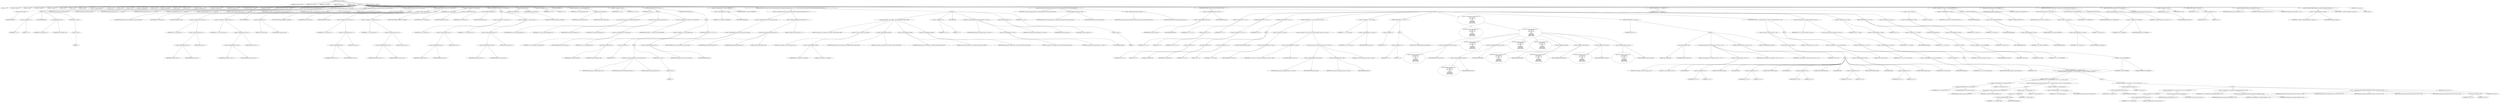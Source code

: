 digraph hostapd_notif_assoc {  
"1000123" [label = "(METHOD,hostapd_notif_assoc)" ]
"1000124" [label = "(PARAM,hostapd_data *hapd)" ]
"1000125" [label = "(PARAM,const u8 *addr)" ]
"1000126" [label = "(PARAM,const u8 *req_ies)" ]
"1000127" [label = "(PARAM,size_t req_ies_len)" ]
"1000128" [label = "(PARAM,int reassoc)" ]
"1000129" [label = "(BLOCK,,)" ]
"1000130" [label = "(LOCAL,v7: int)" ]
"1000131" [label = "(LOCAL,v10: const u8 *)" ]
"1000132" [label = "(LOCAL,v11: size_t)" ]
"1000133" [label = "(LOCAL,v12: sta_info *)" ]
"1000134" [label = "(LOCAL,v13: sta_info *)" ]
"1000135" [label = "(LOCAL,v14: int)" ]
"1000136" [label = "(LOCAL,v15: int)" ]
"1000137" [label = "(LOCAL,v16: bool)" ]
"1000138" [label = "(LOCAL,v17: wpa_state_machine *)" ]
"1000139" [label = "(LOCAL,v18: int)" ]
"1000140" [label = "(LOCAL,v19: int)" ]
"1000141" [label = "(LOCAL,v20: u32)" ]
"1000142" [label = "(LOCAL,v21: unsigned int)" ]
"1000143" [label = "(LOCAL,v22: int)" ]
"1000144" [label = "(LOCAL,v23: wpa_event)" ]
"1000145" [label = "(LOCAL,v24: int)" ]
"1000146" [label = "(LOCAL,v25: u8 *)" ]
"1000147" [label = "(LOCAL,fmt: unsigned __int8 *)" ]
"1000148" [label = "(LOCAL,fmta: unsigned __int8 *)" ]
"1000149" [label = "(LOCAL,fmtb: unsigned __int8 *)" ]
"1000150" [label = "(LOCAL,elems: ieee802_11_elems)" ]
"1000151" [label = "(LOCAL,buf: u8 [ 1064 ])" ]
"1000152" [label = "(CONTROL_STRUCTURE,if ( !addr ),if ( !addr ))" ]
"1000153" [label = "(<operator>.logicalNot,!addr)" ]
"1000154" [label = "(IDENTIFIER,addr,!addr)" ]
"1000155" [label = "(BLOCK,,)" ]
"1000156" [label = "(<operator>.assignment,v7 = 2)" ]
"1000157" [label = "(IDENTIFIER,v7,v7 = 2)" ]
"1000158" [label = "(LITERAL,2,v7 = 2)" ]
"1000159" [label = "(JUMP_TARGET,LABEL_30)" ]
"1000160" [label = "(wpa_printf,wpa_printf(v7, fmt))" ]
"1000161" [label = "(IDENTIFIER,v7,wpa_printf(v7, fmt))" ]
"1000162" [label = "(IDENTIFIER,fmt,wpa_printf(v7, fmt))" ]
"1000163" [label = "(RETURN,return -1;,return -1;)" ]
"1000164" [label = "(<operator>.minus,-1)" ]
"1000165" [label = "(LITERAL,1,-1)" ]
"1000166" [label = "(random_add_randomness,random_add_randomness(addr, 6u))" ]
"1000167" [label = "(IDENTIFIER,addr,random_add_randomness(addr, 6u))" ]
"1000168" [label = "(LITERAL,6u,random_add_randomness(addr, 6u))" ]
"1000169" [label = "(hostapd_logger,hostapd_logger(hapd, addr, 1u, 2, \"associated\"))" ]
"1000170" [label = "(IDENTIFIER,hapd,hostapd_logger(hapd, addr, 1u, 2, \"associated\"))" ]
"1000171" [label = "(IDENTIFIER,addr,hostapd_logger(hapd, addr, 1u, 2, \"associated\"))" ]
"1000172" [label = "(LITERAL,1u,hostapd_logger(hapd, addr, 1u, 2, \"associated\"))" ]
"1000173" [label = "(LITERAL,2,hostapd_logger(hapd, addr, 1u, 2, \"associated\"))" ]
"1000174" [label = "(LITERAL,\"associated\",hostapd_logger(hapd, addr, 1u, 2, \"associated\"))" ]
"1000175" [label = "(ieee802_11_parse_elems,ieee802_11_parse_elems(req_ies, req_ies_len, &elems, 0))" ]
"1000176" [label = "(IDENTIFIER,req_ies,ieee802_11_parse_elems(req_ies, req_ies_len, &elems, 0))" ]
"1000177" [label = "(IDENTIFIER,req_ies_len,ieee802_11_parse_elems(req_ies, req_ies_len, &elems, 0))" ]
"1000178" [label = "(<operator>.addressOf,&elems)" ]
"1000179" [label = "(IDENTIFIER,elems,ieee802_11_parse_elems(req_ies, req_ies_len, &elems, 0))" ]
"1000180" [label = "(LITERAL,0,ieee802_11_parse_elems(req_ies, req_ies_len, &elems, 0))" ]
"1000181" [label = "(CONTROL_STRUCTURE,if ( elems.wps_ie ),if ( elems.wps_ie ))" ]
"1000182" [label = "(<operator>.fieldAccess,elems.wps_ie)" ]
"1000183" [label = "(IDENTIFIER,elems,if ( elems.wps_ie ))" ]
"1000184" [label = "(FIELD_IDENTIFIER,wps_ie,wps_ie)" ]
"1000185" [label = "(BLOCK,,)" ]
"1000186" [label = "(<operator>.assignment,v10 = elems.wps_ie - 2)" ]
"1000187" [label = "(IDENTIFIER,v10,v10 = elems.wps_ie - 2)" ]
"1000188" [label = "(<operator>.subtraction,elems.wps_ie - 2)" ]
"1000189" [label = "(<operator>.fieldAccess,elems.wps_ie)" ]
"1000190" [label = "(IDENTIFIER,elems,elems.wps_ie - 2)" ]
"1000191" [label = "(FIELD_IDENTIFIER,wps_ie,wps_ie)" ]
"1000192" [label = "(LITERAL,2,elems.wps_ie - 2)" ]
"1000193" [label = "(<operator>.assignment,v11 = elems.wps_ie_len + 2)" ]
"1000194" [label = "(IDENTIFIER,v11,v11 = elems.wps_ie_len + 2)" ]
"1000195" [label = "(<operator>.addition,elems.wps_ie_len + 2)" ]
"1000196" [label = "(<operator>.fieldAccess,elems.wps_ie_len)" ]
"1000197" [label = "(IDENTIFIER,elems,elems.wps_ie_len + 2)" ]
"1000198" [label = "(FIELD_IDENTIFIER,wps_ie_len,wps_ie_len)" ]
"1000199" [label = "(LITERAL,2,elems.wps_ie_len + 2)" ]
"1000200" [label = "(JUMP_TARGET,LABEL_5)" ]
"1000201" [label = "(wpa_printf,wpa_printf(2, fmta))" ]
"1000202" [label = "(LITERAL,2,wpa_printf(2, fmta))" ]
"1000203" [label = "(IDENTIFIER,fmta,wpa_printf(2, fmta))" ]
"1000204" [label = "(CONTROL_STRUCTURE,goto LABEL_6;,goto LABEL_6;)" ]
"1000205" [label = "(CONTROL_STRUCTURE,if ( elems.rsn_ie ),if ( elems.rsn_ie ))" ]
"1000206" [label = "(<operator>.fieldAccess,elems.rsn_ie)" ]
"1000207" [label = "(IDENTIFIER,elems,if ( elems.rsn_ie ))" ]
"1000208" [label = "(FIELD_IDENTIFIER,rsn_ie,rsn_ie)" ]
"1000209" [label = "(BLOCK,,)" ]
"1000210" [label = "(<operator>.assignment,v10 = elems.rsn_ie - 2)" ]
"1000211" [label = "(IDENTIFIER,v10,v10 = elems.rsn_ie - 2)" ]
"1000212" [label = "(<operator>.subtraction,elems.rsn_ie - 2)" ]
"1000213" [label = "(<operator>.fieldAccess,elems.rsn_ie)" ]
"1000214" [label = "(IDENTIFIER,elems,elems.rsn_ie - 2)" ]
"1000215" [label = "(FIELD_IDENTIFIER,rsn_ie,rsn_ie)" ]
"1000216" [label = "(LITERAL,2,elems.rsn_ie - 2)" ]
"1000217" [label = "(<operator>.assignment,v11 = elems.rsn_ie_len + 2)" ]
"1000218" [label = "(IDENTIFIER,v11,v11 = elems.rsn_ie_len + 2)" ]
"1000219" [label = "(<operator>.addition,elems.rsn_ie_len + 2)" ]
"1000220" [label = "(<operator>.fieldAccess,elems.rsn_ie_len)" ]
"1000221" [label = "(IDENTIFIER,elems,elems.rsn_ie_len + 2)" ]
"1000222" [label = "(FIELD_IDENTIFIER,rsn_ie_len,rsn_ie_len)" ]
"1000223" [label = "(LITERAL,2,elems.rsn_ie_len + 2)" ]
"1000224" [label = "(CONTROL_STRUCTURE,goto LABEL_5;,goto LABEL_5;)" ]
"1000225" [label = "(<operator>.assignment,v10 = elems.wpa_ie)" ]
"1000226" [label = "(IDENTIFIER,v10,v10 = elems.wpa_ie)" ]
"1000227" [label = "(<operator>.fieldAccess,elems.wpa_ie)" ]
"1000228" [label = "(IDENTIFIER,elems,v10 = elems.wpa_ie)" ]
"1000229" [label = "(FIELD_IDENTIFIER,wpa_ie,wpa_ie)" ]
"1000230" [label = "(CONTROL_STRUCTURE,if ( elems.wpa_ie ),if ( elems.wpa_ie ))" ]
"1000231" [label = "(<operator>.fieldAccess,elems.wpa_ie)" ]
"1000232" [label = "(IDENTIFIER,elems,if ( elems.wpa_ie ))" ]
"1000233" [label = "(FIELD_IDENTIFIER,wpa_ie,wpa_ie)" ]
"1000234" [label = "(BLOCK,,)" ]
"1000235" [label = "(<operator>.assignment,v10 = elems.wpa_ie - 2)" ]
"1000236" [label = "(IDENTIFIER,v10,v10 = elems.wpa_ie - 2)" ]
"1000237" [label = "(<operator>.subtraction,elems.wpa_ie - 2)" ]
"1000238" [label = "(<operator>.fieldAccess,elems.wpa_ie)" ]
"1000239" [label = "(IDENTIFIER,elems,elems.wpa_ie - 2)" ]
"1000240" [label = "(FIELD_IDENTIFIER,wpa_ie,wpa_ie)" ]
"1000241" [label = "(LITERAL,2,elems.wpa_ie - 2)" ]
"1000242" [label = "(<operator>.assignment,v11 = elems.wpa_ie_len + 2)" ]
"1000243" [label = "(IDENTIFIER,v11,v11 = elems.wpa_ie_len + 2)" ]
"1000244" [label = "(<operator>.addition,elems.wpa_ie_len + 2)" ]
"1000245" [label = "(<operator>.fieldAccess,elems.wpa_ie_len)" ]
"1000246" [label = "(IDENTIFIER,elems,elems.wpa_ie_len + 2)" ]
"1000247" [label = "(FIELD_IDENTIFIER,wpa_ie_len,wpa_ie_len)" ]
"1000248" [label = "(LITERAL,2,elems.wpa_ie_len + 2)" ]
"1000249" [label = "(CONTROL_STRUCTURE,goto LABEL_5;,goto LABEL_5;)" ]
"1000250" [label = "(wpa_printf,wpa_printf(2, fmta))" ]
"1000251" [label = "(LITERAL,2,wpa_printf(2, fmta))" ]
"1000252" [label = "(IDENTIFIER,fmta,wpa_printf(2, fmta))" ]
"1000253" [label = "(<operator>.assignment,v11 = 0)" ]
"1000254" [label = "(IDENTIFIER,v11,v11 = 0)" ]
"1000255" [label = "(LITERAL,0,v11 = 0)" ]
"1000256" [label = "(JUMP_TARGET,LABEL_6)" ]
"1000257" [label = "(<operator>.assignment,v12 = ap_get_sta(hapd, addr))" ]
"1000258" [label = "(IDENTIFIER,v12,v12 = ap_get_sta(hapd, addr))" ]
"1000259" [label = "(ap_get_sta,ap_get_sta(hapd, addr))" ]
"1000260" [label = "(IDENTIFIER,hapd,ap_get_sta(hapd, addr))" ]
"1000261" [label = "(IDENTIFIER,addr,ap_get_sta(hapd, addr))" ]
"1000262" [label = "(<operator>.assignment,v13 = v12)" ]
"1000263" [label = "(IDENTIFIER,v13,v13 = v12)" ]
"1000264" [label = "(IDENTIFIER,v12,v13 = v12)" ]
"1000265" [label = "(CONTROL_STRUCTURE,if ( v12 ),if ( v12 ))" ]
"1000266" [label = "(IDENTIFIER,v12,if ( v12 ))" ]
"1000267" [label = "(BLOCK,,)" ]
"1000268" [label = "(ap_sta_no_session_timeout,ap_sta_no_session_timeout(hapd, v12))" ]
"1000269" [label = "(IDENTIFIER,hapd,ap_sta_no_session_timeout(hapd, v12))" ]
"1000270" [label = "(IDENTIFIER,v12,ap_sta_no_session_timeout(hapd, v12))" ]
"1000271" [label = "(accounting_sta_stop,accounting_sta_stop(hapd, v13))" ]
"1000272" [label = "(IDENTIFIER,hapd,accounting_sta_stop(hapd, v13))" ]
"1000273" [label = "(IDENTIFIER,v13,accounting_sta_stop(hapd, v13))" ]
"1000274" [label = "(<operator>.assignment,v13->timeout_next = STA_NULLFUNC)" ]
"1000275" [label = "(<operator>.indirectFieldAccess,v13->timeout_next)" ]
"1000276" [label = "(IDENTIFIER,v13,v13->timeout_next = STA_NULLFUNC)" ]
"1000277" [label = "(FIELD_IDENTIFIER,timeout_next,timeout_next)" ]
"1000278" [label = "(IDENTIFIER,STA_NULLFUNC,v13->timeout_next = STA_NULLFUNC)" ]
"1000279" [label = "(CONTROL_STRUCTURE,else,else)" ]
"1000280" [label = "(BLOCK,,)" ]
"1000281" [label = "(<operator>.assignment,v13 = ap_sta_add(hapd, addr))" ]
"1000282" [label = "(IDENTIFIER,v13,v13 = ap_sta_add(hapd, addr))" ]
"1000283" [label = "(ap_sta_add,ap_sta_add(hapd, addr))" ]
"1000284" [label = "(IDENTIFIER,hapd,ap_sta_add(hapd, addr))" ]
"1000285" [label = "(IDENTIFIER,addr,ap_sta_add(hapd, addr))" ]
"1000286" [label = "(CONTROL_STRUCTURE,if ( !v13 ),if ( !v13 ))" ]
"1000287" [label = "(<operator>.logicalNot,!v13)" ]
"1000288" [label = "(IDENTIFIER,v13,!v13)" ]
"1000289" [label = "(BLOCK,,)" ]
"1000290" [label = "(hostapd_drv_sta_disassoc,hostapd_drv_sta_disassoc(hapd, addr, 5))" ]
"1000291" [label = "(IDENTIFIER,hapd,hostapd_drv_sta_disassoc(hapd, addr, 5))" ]
"1000292" [label = "(IDENTIFIER,addr,hostapd_drv_sta_disassoc(hapd, addr, 5))" ]
"1000293" [label = "(LITERAL,5,hostapd_drv_sta_disassoc(hapd, addr, 5))" ]
"1000294" [label = "(RETURN,return -1;,return -1;)" ]
"1000295" [label = "(<operator>.minus,-1)" ]
"1000296" [label = "(LITERAL,1,-1)" ]
"1000297" [label = "(<operators>.assignmentAnd,v13->flags &= 0xFFFECFFF)" ]
"1000298" [label = "(<operator>.indirectFieldAccess,v13->flags)" ]
"1000299" [label = "(IDENTIFIER,v13,v13->flags &= 0xFFFECFFF)" ]
"1000300" [label = "(FIELD_IDENTIFIER,flags,flags)" ]
"1000301" [label = "(LITERAL,0xFFFECFFF,v13->flags &= 0xFFFECFFF)" ]
"1000302" [label = "(CONTROL_STRUCTURE,if ( !hapd->iface->drv_max_acl_mac_addrs && hostapd_check_acl(hapd, addr, 0) != 1 ),if ( !hapd->iface->drv_max_acl_mac_addrs && hostapd_check_acl(hapd, addr, 0) != 1 ))" ]
"1000303" [label = "(<operator>.logicalAnd,!hapd->iface->drv_max_acl_mac_addrs && hostapd_check_acl(hapd, addr, 0) != 1)" ]
"1000304" [label = "(<operator>.logicalNot,!hapd->iface->drv_max_acl_mac_addrs)" ]
"1000305" [label = "(<operator>.indirectFieldAccess,hapd->iface->drv_max_acl_mac_addrs)" ]
"1000306" [label = "(<operator>.indirectFieldAccess,hapd->iface)" ]
"1000307" [label = "(IDENTIFIER,hapd,!hapd->iface->drv_max_acl_mac_addrs)" ]
"1000308" [label = "(FIELD_IDENTIFIER,iface,iface)" ]
"1000309" [label = "(FIELD_IDENTIFIER,drv_max_acl_mac_addrs,drv_max_acl_mac_addrs)" ]
"1000310" [label = "(<operator>.notEquals,hostapd_check_acl(hapd, addr, 0) != 1)" ]
"1000311" [label = "(hostapd_check_acl,hostapd_check_acl(hapd, addr, 0))" ]
"1000312" [label = "(IDENTIFIER,hapd,hostapd_check_acl(hapd, addr, 0))" ]
"1000313" [label = "(IDENTIFIER,addr,hostapd_check_acl(hapd, addr, 0))" ]
"1000314" [label = "(LITERAL,0,hostapd_check_acl(hapd, addr, 0))" ]
"1000315" [label = "(LITERAL,1,hostapd_check_acl(hapd, addr, 0) != 1)" ]
"1000316" [label = "(BLOCK,,)" ]
"1000317" [label = "(wpa_printf,wpa_printf(3, (const unsigned __int8 *)addr[2], addr[3], addr[4], addr[5]))" ]
"1000318" [label = "(LITERAL,3,wpa_printf(3, (const unsigned __int8 *)addr[2], addr[3], addr[4], addr[5]))" ]
"1000319" [label = "(<operator>.cast,(const unsigned __int8 *)addr[2])" ]
"1000320" [label = "(UNKNOWN,const unsigned __int8 *,const unsigned __int8 *)" ]
"1000321" [label = "(<operator>.indirectIndexAccess,addr[2])" ]
"1000322" [label = "(IDENTIFIER,addr,(const unsigned __int8 *)addr[2])" ]
"1000323" [label = "(LITERAL,2,(const unsigned __int8 *)addr[2])" ]
"1000324" [label = "(<operator>.indirectIndexAccess,addr[3])" ]
"1000325" [label = "(IDENTIFIER,addr,wpa_printf(3, (const unsigned __int8 *)addr[2], addr[3], addr[4], addr[5]))" ]
"1000326" [label = "(LITERAL,3,wpa_printf(3, (const unsigned __int8 *)addr[2], addr[3], addr[4], addr[5]))" ]
"1000327" [label = "(<operator>.indirectIndexAccess,addr[4])" ]
"1000328" [label = "(IDENTIFIER,addr,wpa_printf(3, (const unsigned __int8 *)addr[2], addr[3], addr[4], addr[5]))" ]
"1000329" [label = "(LITERAL,4,wpa_printf(3, (const unsigned __int8 *)addr[2], addr[3], addr[4], addr[5]))" ]
"1000330" [label = "(<operator>.indirectIndexAccess,addr[5])" ]
"1000331" [label = "(IDENTIFIER,addr,wpa_printf(3, (const unsigned __int8 *)addr[2], addr[3], addr[4], addr[5]))" ]
"1000332" [label = "(LITERAL,5,wpa_printf(3, (const unsigned __int8 *)addr[2], addr[3], addr[4], addr[5]))" ]
"1000333" [label = "(<operator>.assignment,v14 = 1)" ]
"1000334" [label = "(IDENTIFIER,v14,v14 = 1)" ]
"1000335" [label = "(LITERAL,1,v14 = 1)" ]
"1000336" [label = "(JUMP_TARGET,fail)" ]
"1000337" [label = "(hostapd_drv_sta_disassoc,hostapd_drv_sta_disassoc(hapd, v13->addr, v14))" ]
"1000338" [label = "(IDENTIFIER,hapd,hostapd_drv_sta_disassoc(hapd, v13->addr, v14))" ]
"1000339" [label = "(<operator>.indirectFieldAccess,v13->addr)" ]
"1000340" [label = "(IDENTIFIER,v13,hostapd_drv_sta_disassoc(hapd, v13->addr, v14))" ]
"1000341" [label = "(FIELD_IDENTIFIER,addr,addr)" ]
"1000342" [label = "(IDENTIFIER,v14,hostapd_drv_sta_disassoc(hapd, v13->addr, v14))" ]
"1000343" [label = "(ap_free_sta,ap_free_sta(hapd, v13))" ]
"1000344" [label = "(IDENTIFIER,hapd,ap_free_sta(hapd, v13))" ]
"1000345" [label = "(IDENTIFIER,v13,ap_free_sta(hapd, v13))" ]
"1000346" [label = "(RETURN,return -1;,return -1;)" ]
"1000347" [label = "(<operator>.minus,-1)" ]
"1000348" [label = "(LITERAL,1,-1)" ]
"1000349" [label = "(ap_copy_sta_supp_op_classes,ap_copy_sta_supp_op_classes(v13, elems.supp_op_classes, elems.supp_op_classes_len))" ]
"1000350" [label = "(IDENTIFIER,v13,ap_copy_sta_supp_op_classes(v13, elems.supp_op_classes, elems.supp_op_classes_len))" ]
"1000351" [label = "(<operator>.fieldAccess,elems.supp_op_classes)" ]
"1000352" [label = "(IDENTIFIER,elems,ap_copy_sta_supp_op_classes(v13, elems.supp_op_classes, elems.supp_op_classes_len))" ]
"1000353" [label = "(FIELD_IDENTIFIER,supp_op_classes,supp_op_classes)" ]
"1000354" [label = "(<operator>.fieldAccess,elems.supp_op_classes_len)" ]
"1000355" [label = "(IDENTIFIER,elems,ap_copy_sta_supp_op_classes(v13, elems.supp_op_classes, elems.supp_op_classes_len))" ]
"1000356" [label = "(FIELD_IDENTIFIER,supp_op_classes_len,supp_op_classes_len)" ]
"1000357" [label = "(CONTROL_STRUCTURE,if ( hapd->conf->wpa ),if ( hapd->conf->wpa ))" ]
"1000358" [label = "(<operator>.indirectFieldAccess,hapd->conf->wpa)" ]
"1000359" [label = "(<operator>.indirectFieldAccess,hapd->conf)" ]
"1000360" [label = "(IDENTIFIER,hapd,if ( hapd->conf->wpa ))" ]
"1000361" [label = "(FIELD_IDENTIFIER,conf,conf)" ]
"1000362" [label = "(FIELD_IDENTIFIER,wpa,wpa)" ]
"1000363" [label = "(BLOCK,,)" ]
"1000364" [label = "(<operator>.assignment,v16 = v11 == 0)" ]
"1000365" [label = "(IDENTIFIER,v16,v16 = v11 == 0)" ]
"1000366" [label = "(<operator>.equals,v11 == 0)" ]
"1000367" [label = "(IDENTIFIER,v11,v11 == 0)" ]
"1000368" [label = "(LITERAL,0,v11 == 0)" ]
"1000369" [label = "(CONTROL_STRUCTURE,if ( v11 ),if ( v11 ))" ]
"1000370" [label = "(IDENTIFIER,v11,if ( v11 ))" ]
"1000371" [label = "(<operator>.assignment,v16 = v10 == 0)" ]
"1000372" [label = "(IDENTIFIER,v16,v16 = v10 == 0)" ]
"1000373" [label = "(<operator>.equals,v10 == 0)" ]
"1000374" [label = "(IDENTIFIER,v10,v10 == 0)" ]
"1000375" [label = "(LITERAL,0,v10 == 0)" ]
"1000376" [label = "(CONTROL_STRUCTURE,if ( v16 ),if ( v16 ))" ]
"1000377" [label = "(IDENTIFIER,v16,if ( v16 ))" ]
"1000378" [label = "(BLOCK,,)" ]
"1000379" [label = "(wpa_printf,wpa_printf(2, fmt))" ]
"1000380" [label = "(LITERAL,2,wpa_printf(2, fmt))" ]
"1000381" [label = "(IDENTIFIER,fmt,wpa_printf(2, fmt))" ]
"1000382" [label = "(<operator>.assignment,v14 = 13)" ]
"1000383" [label = "(IDENTIFIER,v14,v14 = 13)" ]
"1000384" [label = "(LITERAL,13,v14 = 13)" ]
"1000385" [label = "(CONTROL_STRUCTURE,goto fail;,goto fail;)" ]
"1000386" [label = "(CONTROL_STRUCTURE,if ( !v13->wpa_sm ),if ( !v13->wpa_sm ))" ]
"1000387" [label = "(<operator>.logicalNot,!v13->wpa_sm)" ]
"1000388" [label = "(<operator>.indirectFieldAccess,v13->wpa_sm)" ]
"1000389" [label = "(IDENTIFIER,v13,!v13->wpa_sm)" ]
"1000390" [label = "(FIELD_IDENTIFIER,wpa_sm,wpa_sm)" ]
"1000391" [label = "(<operator>.assignment,v13->wpa_sm = wpa_auth_sta_init(hapd->wpa_auth, v13->addr, 0))" ]
"1000392" [label = "(<operator>.indirectFieldAccess,v13->wpa_sm)" ]
"1000393" [label = "(IDENTIFIER,v13,v13->wpa_sm = wpa_auth_sta_init(hapd->wpa_auth, v13->addr, 0))" ]
"1000394" [label = "(FIELD_IDENTIFIER,wpa_sm,wpa_sm)" ]
"1000395" [label = "(wpa_auth_sta_init,wpa_auth_sta_init(hapd->wpa_auth, v13->addr, 0))" ]
"1000396" [label = "(<operator>.indirectFieldAccess,hapd->wpa_auth)" ]
"1000397" [label = "(IDENTIFIER,hapd,wpa_auth_sta_init(hapd->wpa_auth, v13->addr, 0))" ]
"1000398" [label = "(FIELD_IDENTIFIER,wpa_auth,wpa_auth)" ]
"1000399" [label = "(<operator>.indirectFieldAccess,v13->addr)" ]
"1000400" [label = "(IDENTIFIER,v13,wpa_auth_sta_init(hapd->wpa_auth, v13->addr, 0))" ]
"1000401" [label = "(FIELD_IDENTIFIER,addr,addr)" ]
"1000402" [label = "(LITERAL,0,wpa_auth_sta_init(hapd->wpa_auth, v13->addr, 0))" ]
"1000403" [label = "(<operator>.assignment,v17 = v13->wpa_sm)" ]
"1000404" [label = "(IDENTIFIER,v17,v17 = v13->wpa_sm)" ]
"1000405" [label = "(<operator>.indirectFieldAccess,v13->wpa_sm)" ]
"1000406" [label = "(IDENTIFIER,v13,v17 = v13->wpa_sm)" ]
"1000407" [label = "(FIELD_IDENTIFIER,wpa_sm,wpa_sm)" ]
"1000408" [label = "(CONTROL_STRUCTURE,if ( !v17 ),if ( !v17 ))" ]
"1000409" [label = "(<operator>.logicalNot,!v17)" ]
"1000410" [label = "(IDENTIFIER,v17,!v17)" ]
"1000411" [label = "(BLOCK,,)" ]
"1000412" [label = "(<operator>.assignment,v7 = 5)" ]
"1000413" [label = "(IDENTIFIER,v7,v7 = 5)" ]
"1000414" [label = "(LITERAL,5,v7 = 5)" ]
"1000415" [label = "(CONTROL_STRUCTURE,goto LABEL_30;,goto LABEL_30;)" ]
"1000416" [label = "(<operator>.assignment,v18 = wpa_validate_wpa_ie(\n            hapd->wpa_auth,\n            v17,\n            hapd->iface->freq,\n            v10,\n            v11,\n            elems.mdie,\n            elems.mdie_len,\n            elems.owe_dh,\n            elems.owe_dh_len))" ]
"1000417" [label = "(IDENTIFIER,v18,v18 = wpa_validate_wpa_ie(\n            hapd->wpa_auth,\n            v17,\n            hapd->iface->freq,\n            v10,\n            v11,\n            elems.mdie,\n            elems.mdie_len,\n            elems.owe_dh,\n            elems.owe_dh_len))" ]
"1000418" [label = "(wpa_validate_wpa_ie,wpa_validate_wpa_ie(\n            hapd->wpa_auth,\n            v17,\n            hapd->iface->freq,\n            v10,\n            v11,\n            elems.mdie,\n            elems.mdie_len,\n            elems.owe_dh,\n            elems.owe_dh_len))" ]
"1000419" [label = "(<operator>.indirectFieldAccess,hapd->wpa_auth)" ]
"1000420" [label = "(IDENTIFIER,hapd,wpa_validate_wpa_ie(\n            hapd->wpa_auth,\n            v17,\n            hapd->iface->freq,\n            v10,\n            v11,\n            elems.mdie,\n            elems.mdie_len,\n            elems.owe_dh,\n            elems.owe_dh_len))" ]
"1000421" [label = "(FIELD_IDENTIFIER,wpa_auth,wpa_auth)" ]
"1000422" [label = "(IDENTIFIER,v17,wpa_validate_wpa_ie(\n            hapd->wpa_auth,\n            v17,\n            hapd->iface->freq,\n            v10,\n            v11,\n            elems.mdie,\n            elems.mdie_len,\n            elems.owe_dh,\n            elems.owe_dh_len))" ]
"1000423" [label = "(<operator>.indirectFieldAccess,hapd->iface->freq)" ]
"1000424" [label = "(<operator>.indirectFieldAccess,hapd->iface)" ]
"1000425" [label = "(IDENTIFIER,hapd,wpa_validate_wpa_ie(\n            hapd->wpa_auth,\n            v17,\n            hapd->iface->freq,\n            v10,\n            v11,\n            elems.mdie,\n            elems.mdie_len,\n            elems.owe_dh,\n            elems.owe_dh_len))" ]
"1000426" [label = "(FIELD_IDENTIFIER,iface,iface)" ]
"1000427" [label = "(FIELD_IDENTIFIER,freq,freq)" ]
"1000428" [label = "(IDENTIFIER,v10,wpa_validate_wpa_ie(\n            hapd->wpa_auth,\n            v17,\n            hapd->iface->freq,\n            v10,\n            v11,\n            elems.mdie,\n            elems.mdie_len,\n            elems.owe_dh,\n            elems.owe_dh_len))" ]
"1000429" [label = "(IDENTIFIER,v11,wpa_validate_wpa_ie(\n            hapd->wpa_auth,\n            v17,\n            hapd->iface->freq,\n            v10,\n            v11,\n            elems.mdie,\n            elems.mdie_len,\n            elems.owe_dh,\n            elems.owe_dh_len))" ]
"1000430" [label = "(<operator>.fieldAccess,elems.mdie)" ]
"1000431" [label = "(IDENTIFIER,elems,wpa_validate_wpa_ie(\n            hapd->wpa_auth,\n            v17,\n            hapd->iface->freq,\n            v10,\n            v11,\n            elems.mdie,\n            elems.mdie_len,\n            elems.owe_dh,\n            elems.owe_dh_len))" ]
"1000432" [label = "(FIELD_IDENTIFIER,mdie,mdie)" ]
"1000433" [label = "(<operator>.fieldAccess,elems.mdie_len)" ]
"1000434" [label = "(IDENTIFIER,elems,wpa_validate_wpa_ie(\n            hapd->wpa_auth,\n            v17,\n            hapd->iface->freq,\n            v10,\n            v11,\n            elems.mdie,\n            elems.mdie_len,\n            elems.owe_dh,\n            elems.owe_dh_len))" ]
"1000435" [label = "(FIELD_IDENTIFIER,mdie_len,mdie_len)" ]
"1000436" [label = "(<operator>.fieldAccess,elems.owe_dh)" ]
"1000437" [label = "(IDENTIFIER,elems,wpa_validate_wpa_ie(\n            hapd->wpa_auth,\n            v17,\n            hapd->iface->freq,\n            v10,\n            v11,\n            elems.mdie,\n            elems.mdie_len,\n            elems.owe_dh,\n            elems.owe_dh_len))" ]
"1000438" [label = "(FIELD_IDENTIFIER,owe_dh,owe_dh)" ]
"1000439" [label = "(<operator>.fieldAccess,elems.owe_dh_len)" ]
"1000440" [label = "(IDENTIFIER,elems,wpa_validate_wpa_ie(\n            hapd->wpa_auth,\n            v17,\n            hapd->iface->freq,\n            v10,\n            v11,\n            elems.mdie,\n            elems.mdie_len,\n            elems.owe_dh,\n            elems.owe_dh_len))" ]
"1000441" [label = "(FIELD_IDENTIFIER,owe_dh_len,owe_dh_len)" ]
"1000442" [label = "(CONTROL_STRUCTURE,if ( v18 ),if ( v18 ))" ]
"1000443" [label = "(IDENTIFIER,v18,if ( v18 ))" ]
"1000444" [label = "(BLOCK,,)" ]
"1000445" [label = "(wpa_printf,wpa_printf(2, fmtb))" ]
"1000446" [label = "(LITERAL,2,wpa_printf(2, fmtb))" ]
"1000447" [label = "(IDENTIFIER,fmtb,wpa_printf(2, fmtb))" ]
"1000448" [label = "(wpa_hexdump,wpa_hexdump(2, (const unsigned __int8 *)\"IE\", v10, v11))" ]
"1000449" [label = "(LITERAL,2,wpa_hexdump(2, (const unsigned __int8 *)\"IE\", v10, v11))" ]
"1000450" [label = "(<operator>.cast,(const unsigned __int8 *)\"IE\")" ]
"1000451" [label = "(UNKNOWN,const unsigned __int8 *,const unsigned __int8 *)" ]
"1000452" [label = "(LITERAL,\"IE\",(const unsigned __int8 *)\"IE\")" ]
"1000453" [label = "(IDENTIFIER,v10,wpa_hexdump(2, (const unsigned __int8 *)\"IE\", v10, v11))" ]
"1000454" [label = "(IDENTIFIER,v11,wpa_hexdump(2, (const unsigned __int8 *)\"IE\", v10, v11))" ]
"1000455" [label = "(CONTROL_STRUCTURE,switch ( v18 ),switch ( v18 ))" ]
"1000456" [label = "(IDENTIFIER,v18,switch ( v18 ))" ]
"1000457" [label = "(BLOCK,,)" ]
"1000458" [label = "(JUMP_TARGET,case 2)" ]
"1000459" [label = "(<operator>.assignment,v14 = 18)" ]
"1000460" [label = "(IDENTIFIER,v14,v14 = 18)" ]
"1000461" [label = "(LITERAL,18,v14 = 18)" ]
"1000462" [label = "(CONTROL_STRUCTURE,break;,break;)" ]
"1000463" [label = "(JUMP_TARGET,case 3)" ]
"1000464" [label = "(<operator>.assignment,v14 = 19)" ]
"1000465" [label = "(IDENTIFIER,v14,v14 = 19)" ]
"1000466" [label = "(LITERAL,19,v14 = 19)" ]
"1000467" [label = "(CONTROL_STRUCTURE,break;,break;)" ]
"1000468" [label = "(JUMP_TARGET,case 4)" ]
"1000469" [label = "(<operator>.assignment,v14 = 20)" ]
"1000470" [label = "(IDENTIFIER,v14,v14 = 20)" ]
"1000471" [label = "(LITERAL,20,v14 = 20)" ]
"1000472" [label = "(CONTROL_STRUCTURE,break;,break;)" ]
"1000473" [label = "(JUMP_TARGET,case 8)" ]
"1000474" [label = "(<operator>.assignment,v14 = 24)" ]
"1000475" [label = "(IDENTIFIER,v14,v14 = 24)" ]
"1000476" [label = "(LITERAL,24,v14 = 24)" ]
"1000477" [label = "(CONTROL_STRUCTURE,break;,break;)" ]
"1000478" [label = "(JUMP_TARGET,default)" ]
"1000479" [label = "(<operator>.assignment,v14 = 13)" ]
"1000480" [label = "(IDENTIFIER,v14,v14 = 13)" ]
"1000481" [label = "(LITERAL,13,v14 = 13)" ]
"1000482" [label = "(CONTROL_STRUCTURE,break;,break;)" ]
"1000483" [label = "(CONTROL_STRUCTURE,goto fail;,goto fail;)" ]
"1000484" [label = "(CONTROL_STRUCTURE,if ( (v13->flags & 0x402) == 1026 ),if ( (v13->flags & 0x402) == 1026 ))" ]
"1000485" [label = "(<operator>.equals,(v13->flags & 0x402) == 1026)" ]
"1000486" [label = "(<operator>.and,v13->flags & 0x402)" ]
"1000487" [label = "(<operator>.indirectFieldAccess,v13->flags)" ]
"1000488" [label = "(IDENTIFIER,v13,v13->flags & 0x402)" ]
"1000489" [label = "(FIELD_IDENTIFIER,flags,flags)" ]
"1000490" [label = "(LITERAL,0x402,v13->flags & 0x402)" ]
"1000491" [label = "(LITERAL,1026,(v13->flags & 0x402) == 1026)" ]
"1000492" [label = "(BLOCK,,)" ]
"1000493" [label = "(<operator>.assignment,v15 = v13->sa_query_timed_out)" ]
"1000494" [label = "(IDENTIFIER,v15,v15 = v13->sa_query_timed_out)" ]
"1000495" [label = "(<operator>.indirectFieldAccess,v13->sa_query_timed_out)" ]
"1000496" [label = "(IDENTIFIER,v13,v15 = v13->sa_query_timed_out)" ]
"1000497" [label = "(FIELD_IDENTIFIER,sa_query_timed_out,sa_query_timed_out)" ]
"1000498" [label = "(CONTROL_STRUCTURE,if ( !v15 ),if ( !v15 ))" ]
"1000499" [label = "(<operator>.logicalNot,!v15)" ]
"1000500" [label = "(IDENTIFIER,v15,!v15)" ]
"1000501" [label = "(BLOCK,,)" ]
"1000502" [label = "(CONTROL_STRUCTURE,if ( v13->sa_query_count <= 0\n          || (ap_check_sa_query_timeout(hapd, v13), (~v13->flags & 0x402) == 0) && !v13->sa_query_timed_out ),if ( v13->sa_query_count <= 0\n          || (ap_check_sa_query_timeout(hapd, v13), (~v13->flags & 0x402) == 0) && !v13->sa_query_timed_out ))" ]
"1000503" [label = "(<operator>.logicalOr,v13->sa_query_count <= 0\n          || (ap_check_sa_query_timeout(hapd, v13), (~v13->flags & 0x402) == 0) && !v13->sa_query_timed_out)" ]
"1000504" [label = "(<operator>.lessEqualsThan,v13->sa_query_count <= 0)" ]
"1000505" [label = "(<operator>.indirectFieldAccess,v13->sa_query_count)" ]
"1000506" [label = "(IDENTIFIER,v13,v13->sa_query_count <= 0)" ]
"1000507" [label = "(FIELD_IDENTIFIER,sa_query_count,sa_query_count)" ]
"1000508" [label = "(LITERAL,0,v13->sa_query_count <= 0)" ]
"1000509" [label = "(<operator>.logicalAnd,(ap_check_sa_query_timeout(hapd, v13), (~v13->flags & 0x402) == 0) && !v13->sa_query_timed_out)" ]
"1000510" [label = "(BLOCK,,)" ]
"1000511" [label = "(ap_check_sa_query_timeout,ap_check_sa_query_timeout(hapd, v13))" ]
"1000512" [label = "(IDENTIFIER,hapd,ap_check_sa_query_timeout(hapd, v13))" ]
"1000513" [label = "(IDENTIFIER,v13,ap_check_sa_query_timeout(hapd, v13))" ]
"1000514" [label = "(<operator>.equals,(~v13->flags & 0x402) == 0)" ]
"1000515" [label = "(<operator>.and,~v13->flags & 0x402)" ]
"1000516" [label = "(<operator>.indirectFieldAccess,~v13->flags)" ]
"1000517" [label = "(IDENTIFIER,~v13,~v13->flags & 0x402)" ]
"1000518" [label = "(FIELD_IDENTIFIER,flags,flags)" ]
"1000519" [label = "(LITERAL,0x402,~v13->flags & 0x402)" ]
"1000520" [label = "(LITERAL,0,(~v13->flags & 0x402) == 0)" ]
"1000521" [label = "(<operator>.logicalNot,!v13->sa_query_timed_out)" ]
"1000522" [label = "(<operator>.indirectFieldAccess,v13->sa_query_timed_out)" ]
"1000523" [label = "(IDENTIFIER,v13,!v13->sa_query_timed_out)" ]
"1000524" [label = "(FIELD_IDENTIFIER,sa_query_timed_out,sa_query_timed_out)" ]
"1000525" [label = "(BLOCK,,)" ]
"1000526" [label = "(CONTROL_STRUCTURE,if ( v13->auth_alg != 2 ),if ( v13->auth_alg != 2 ))" ]
"1000527" [label = "(<operator>.notEquals,v13->auth_alg != 2)" ]
"1000528" [label = "(<operator>.indirectFieldAccess,v13->auth_alg)" ]
"1000529" [label = "(IDENTIFIER,v13,v13->auth_alg != 2)" ]
"1000530" [label = "(FIELD_IDENTIFIER,auth_alg,auth_alg)" ]
"1000531" [label = "(LITERAL,2,v13->auth_alg != 2)" ]
"1000532" [label = "(BLOCK,,)" ]
"1000533" [label = "(CONTROL_STRUCTURE,if ( !v13->sa_query_count ),if ( !v13->sa_query_count ))" ]
"1000534" [label = "(<operator>.logicalNot,!v13->sa_query_count)" ]
"1000535" [label = "(<operator>.indirectFieldAccess,v13->sa_query_count)" ]
"1000536" [label = "(IDENTIFIER,v13,!v13->sa_query_count)" ]
"1000537" [label = "(FIELD_IDENTIFIER,sa_query_count,sa_query_count)" ]
"1000538" [label = "(ap_sta_start_sa_query,ap_sta_start_sa_query(hapd, v13))" ]
"1000539" [label = "(IDENTIFIER,hapd,ap_sta_start_sa_query(hapd, v13))" ]
"1000540" [label = "(IDENTIFIER,v13,ap_sta_start_sa_query(hapd, v13))" ]
"1000541" [label = "(<operator>.assignment,v25 = hostapd_eid_assoc_comeback_time(hapd, v13, buf))" ]
"1000542" [label = "(IDENTIFIER,v25,v25 = hostapd_eid_assoc_comeback_time(hapd, v13, buf))" ]
"1000543" [label = "(hostapd_eid_assoc_comeback_time,hostapd_eid_assoc_comeback_time(hapd, v13, buf))" ]
"1000544" [label = "(IDENTIFIER,hapd,hostapd_eid_assoc_comeback_time(hapd, v13, buf))" ]
"1000545" [label = "(IDENTIFIER,v13,hostapd_eid_assoc_comeback_time(hapd, v13, buf))" ]
"1000546" [label = "(IDENTIFIER,buf,hostapd_eid_assoc_comeback_time(hapd, v13, buf))" ]
"1000547" [label = "(hostapd_sta_assoc,hostapd_sta_assoc(hapd, addr, reassoc, 0x1Eu, buf, v25 - buf))" ]
"1000548" [label = "(IDENTIFIER,hapd,hostapd_sta_assoc(hapd, addr, reassoc, 0x1Eu, buf, v25 - buf))" ]
"1000549" [label = "(IDENTIFIER,addr,hostapd_sta_assoc(hapd, addr, reassoc, 0x1Eu, buf, v25 - buf))" ]
"1000550" [label = "(IDENTIFIER,reassoc,hostapd_sta_assoc(hapd, addr, reassoc, 0x1Eu, buf, v25 - buf))" ]
"1000551" [label = "(LITERAL,0x1Eu,hostapd_sta_assoc(hapd, addr, reassoc, 0x1Eu, buf, v25 - buf))" ]
"1000552" [label = "(IDENTIFIER,buf,hostapd_sta_assoc(hapd, addr, reassoc, 0x1Eu, buf, v25 - buf))" ]
"1000553" [label = "(<operator>.subtraction,v25 - buf)" ]
"1000554" [label = "(IDENTIFIER,v25,v25 - buf)" ]
"1000555" [label = "(IDENTIFIER,buf,v25 - buf)" ]
"1000556" [label = "(RETURN,return v15;,return v15;)" ]
"1000557" [label = "(IDENTIFIER,v15,return v15;)" ]
"1000558" [label = "(<operator>.assignment,v19 = wpa_auth_uses_mfp(v13->wpa_sm))" ]
"1000559" [label = "(IDENTIFIER,v19,v19 = wpa_auth_uses_mfp(v13->wpa_sm))" ]
"1000560" [label = "(wpa_auth_uses_mfp,wpa_auth_uses_mfp(v13->wpa_sm))" ]
"1000561" [label = "(<operator>.indirectFieldAccess,v13->wpa_sm)" ]
"1000562" [label = "(IDENTIFIER,v13,wpa_auth_uses_mfp(v13->wpa_sm))" ]
"1000563" [label = "(FIELD_IDENTIFIER,wpa_sm,wpa_sm)" ]
"1000564" [label = "(<operator>.assignment,v20 = v13->flags)" ]
"1000565" [label = "(IDENTIFIER,v20,v20 = v13->flags)" ]
"1000566" [label = "(<operator>.indirectFieldAccess,v13->flags)" ]
"1000567" [label = "(IDENTIFIER,v13,v20 = v13->flags)" ]
"1000568" [label = "(FIELD_IDENTIFIER,flags,flags)" ]
"1000569" [label = "(CONTROL_STRUCTURE,if ( v19 ),if ( v19 ))" ]
"1000570" [label = "(IDENTIFIER,v19,if ( v19 ))" ]
"1000571" [label = "(<operator>.assignment,v21 = v20 | 0x400)" ]
"1000572" [label = "(IDENTIFIER,v21,v21 = v20 | 0x400)" ]
"1000573" [label = "(<operator>.or,v20 | 0x400)" ]
"1000574" [label = "(IDENTIFIER,v20,v20 | 0x400)" ]
"1000575" [label = "(LITERAL,0x400,v20 | 0x400)" ]
"1000576" [label = "(CONTROL_STRUCTURE,else,else)" ]
"1000577" [label = "(<operator>.assignment,v21 = v20 & 0xFFFFFBFF)" ]
"1000578" [label = "(IDENTIFIER,v21,v21 = v20 & 0xFFFFFBFF)" ]
"1000579" [label = "(<operator>.and,v20 & 0xFFFFFBFF)" ]
"1000580" [label = "(IDENTIFIER,v20,v20 & 0xFFFFFBFF)" ]
"1000581" [label = "(LITERAL,0xFFFFFBFF,v20 & 0xFFFFFBFF)" ]
"1000582" [label = "(<operator>.assignment,v13->flags = v21)" ]
"1000583" [label = "(<operator>.indirectFieldAccess,v13->flags)" ]
"1000584" [label = "(IDENTIFIER,v13,v13->flags = v21)" ]
"1000585" [label = "(FIELD_IDENTIFIER,flags,flags)" ]
"1000586" [label = "(IDENTIFIER,v21,v13->flags = v21)" ]
"1000587" [label = "(<operator>.assignment,v22 = v13->flags & 2)" ]
"1000588" [label = "(IDENTIFIER,v22,v22 = v13->flags & 2)" ]
"1000589" [label = "(<operator>.and,v13->flags & 2)" ]
"1000590" [label = "(<operator>.indirectFieldAccess,v13->flags)" ]
"1000591" [label = "(IDENTIFIER,v13,v13->flags & 2)" ]
"1000592" [label = "(FIELD_IDENTIFIER,flags,flags)" ]
"1000593" [label = "(LITERAL,2,v13->flags & 2)" ]
"1000594" [label = "(<operator>.assignment,v13->flags = v13->flags & 0xFFF7FFFF | 3)" ]
"1000595" [label = "(<operator>.indirectFieldAccess,v13->flags)" ]
"1000596" [label = "(IDENTIFIER,v13,v13->flags = v13->flags & 0xFFF7FFFF | 3)" ]
"1000597" [label = "(FIELD_IDENTIFIER,flags,flags)" ]
"1000598" [label = "(<operator>.or,v13->flags & 0xFFF7FFFF | 3)" ]
"1000599" [label = "(<operator>.and,v13->flags & 0xFFF7FFFF)" ]
"1000600" [label = "(<operator>.indirectFieldAccess,v13->flags)" ]
"1000601" [label = "(IDENTIFIER,v13,v13->flags & 0xFFF7FFFF)" ]
"1000602" [label = "(FIELD_IDENTIFIER,flags,flags)" ]
"1000603" [label = "(LITERAL,0xFFF7FFFF,v13->flags & 0xFFF7FFFF)" ]
"1000604" [label = "(LITERAL,3,v13->flags & 0xFFF7FFFF | 3)" ]
"1000605" [label = "(hostapd_set_sta_flags,hostapd_set_sta_flags(hapd, v13))" ]
"1000606" [label = "(IDENTIFIER,hapd,hostapd_set_sta_flags(hapd, v13))" ]
"1000607" [label = "(IDENTIFIER,v13,hostapd_set_sta_flags(hapd, v13))" ]
"1000608" [label = "(CONTROL_STRUCTURE,if ( reassoc && v13->auth_alg == 2 ),if ( reassoc && v13->auth_alg == 2 ))" ]
"1000609" [label = "(<operator>.logicalAnd,reassoc && v13->auth_alg == 2)" ]
"1000610" [label = "(IDENTIFIER,reassoc,reassoc && v13->auth_alg == 2)" ]
"1000611" [label = "(<operator>.equals,v13->auth_alg == 2)" ]
"1000612" [label = "(<operator>.indirectFieldAccess,v13->auth_alg)" ]
"1000613" [label = "(IDENTIFIER,v13,v13->auth_alg == 2)" ]
"1000614" [label = "(FIELD_IDENTIFIER,auth_alg,auth_alg)" ]
"1000615" [label = "(LITERAL,2,v13->auth_alg == 2)" ]
"1000616" [label = "(<operator>.assignment,v23 = WPA_ASSOC_FT)" ]
"1000617" [label = "(IDENTIFIER,v23,v23 = WPA_ASSOC_FT)" ]
"1000618" [label = "(IDENTIFIER,WPA_ASSOC_FT,v23 = WPA_ASSOC_FT)" ]
"1000619" [label = "(CONTROL_STRUCTURE,else,else)" ]
"1000620" [label = "(<operator>.assignment,v23 = WPA_ASSOC)" ]
"1000621" [label = "(IDENTIFIER,v23,v23 = WPA_ASSOC)" ]
"1000622" [label = "(IDENTIFIER,WPA_ASSOC,v23 = WPA_ASSOC)" ]
"1000623" [label = "(wpa_auth_sm_event,wpa_auth_sm_event(v13->wpa_sm, v23))" ]
"1000624" [label = "(<operator>.indirectFieldAccess,v13->wpa_sm)" ]
"1000625" [label = "(IDENTIFIER,v13,wpa_auth_sm_event(v13->wpa_sm, v23))" ]
"1000626" [label = "(FIELD_IDENTIFIER,wpa_sm,wpa_sm)" ]
"1000627" [label = "(IDENTIFIER,v23,wpa_auth_sm_event(v13->wpa_sm, v23))" ]
"1000628" [label = "(<operator>.assignment,v24 = v22)" ]
"1000629" [label = "(IDENTIFIER,v24,v24 = v22)" ]
"1000630" [label = "(IDENTIFIER,v22,v24 = v22)" ]
"1000631" [label = "(CONTROL_STRUCTURE,if ( v22 ),if ( v22 ))" ]
"1000632" [label = "(IDENTIFIER,v22,if ( v22 ))" ]
"1000633" [label = "(<operator>.assignment,v24 = 1)" ]
"1000634" [label = "(IDENTIFIER,v24,v24 = 1)" ]
"1000635" [label = "(LITERAL,1,v24 = 1)" ]
"1000636" [label = "(hostapd_new_assoc_sta,hostapd_new_assoc_sta(hapd, v13, v24))" ]
"1000637" [label = "(IDENTIFIER,hapd,hostapd_new_assoc_sta(hapd, v13, v24))" ]
"1000638" [label = "(IDENTIFIER,v13,hostapd_new_assoc_sta(hapd, v13, v24))" ]
"1000639" [label = "(IDENTIFIER,v24,hostapd_new_assoc_sta(hapd, v13, v24))" ]
"1000640" [label = "(ieee802_1x_notify_port_enabled,ieee802_1x_notify_port_enabled(v13->eapol_sm, 1))" ]
"1000641" [label = "(<operator>.indirectFieldAccess,v13->eapol_sm)" ]
"1000642" [label = "(IDENTIFIER,v13,ieee802_1x_notify_port_enabled(v13->eapol_sm, 1))" ]
"1000643" [label = "(FIELD_IDENTIFIER,eapol_sm,eapol_sm)" ]
"1000644" [label = "(LITERAL,1,ieee802_1x_notify_port_enabled(v13->eapol_sm, 1))" ]
"1000645" [label = "(RETURN,return 0;,return 0;)" ]
"1000646" [label = "(LITERAL,0,return 0;)" ]
"1000647" [label = "(METHOD_RETURN,int __fastcall)" ]
  "1000123" -> "1000124" 
  "1000123" -> "1000125" 
  "1000123" -> "1000126" 
  "1000123" -> "1000127" 
  "1000123" -> "1000128" 
  "1000123" -> "1000129" 
  "1000123" -> "1000647" 
  "1000129" -> "1000130" 
  "1000129" -> "1000131" 
  "1000129" -> "1000132" 
  "1000129" -> "1000133" 
  "1000129" -> "1000134" 
  "1000129" -> "1000135" 
  "1000129" -> "1000136" 
  "1000129" -> "1000137" 
  "1000129" -> "1000138" 
  "1000129" -> "1000139" 
  "1000129" -> "1000140" 
  "1000129" -> "1000141" 
  "1000129" -> "1000142" 
  "1000129" -> "1000143" 
  "1000129" -> "1000144" 
  "1000129" -> "1000145" 
  "1000129" -> "1000146" 
  "1000129" -> "1000147" 
  "1000129" -> "1000148" 
  "1000129" -> "1000149" 
  "1000129" -> "1000150" 
  "1000129" -> "1000151" 
  "1000129" -> "1000152" 
  "1000129" -> "1000166" 
  "1000129" -> "1000169" 
  "1000129" -> "1000175" 
  "1000129" -> "1000181" 
  "1000129" -> "1000205" 
  "1000129" -> "1000225" 
  "1000129" -> "1000230" 
  "1000129" -> "1000250" 
  "1000129" -> "1000253" 
  "1000129" -> "1000256" 
  "1000129" -> "1000257" 
  "1000129" -> "1000262" 
  "1000129" -> "1000265" 
  "1000129" -> "1000297" 
  "1000129" -> "1000302" 
  "1000129" -> "1000349" 
  "1000129" -> "1000357" 
  "1000129" -> "1000587" 
  "1000129" -> "1000594" 
  "1000129" -> "1000605" 
  "1000129" -> "1000608" 
  "1000129" -> "1000623" 
  "1000129" -> "1000628" 
  "1000129" -> "1000631" 
  "1000129" -> "1000636" 
  "1000129" -> "1000640" 
  "1000129" -> "1000645" 
  "1000152" -> "1000153" 
  "1000152" -> "1000155" 
  "1000153" -> "1000154" 
  "1000155" -> "1000156" 
  "1000155" -> "1000159" 
  "1000155" -> "1000160" 
  "1000155" -> "1000163" 
  "1000156" -> "1000157" 
  "1000156" -> "1000158" 
  "1000160" -> "1000161" 
  "1000160" -> "1000162" 
  "1000163" -> "1000164" 
  "1000164" -> "1000165" 
  "1000166" -> "1000167" 
  "1000166" -> "1000168" 
  "1000169" -> "1000170" 
  "1000169" -> "1000171" 
  "1000169" -> "1000172" 
  "1000169" -> "1000173" 
  "1000169" -> "1000174" 
  "1000175" -> "1000176" 
  "1000175" -> "1000177" 
  "1000175" -> "1000178" 
  "1000175" -> "1000180" 
  "1000178" -> "1000179" 
  "1000181" -> "1000182" 
  "1000181" -> "1000185" 
  "1000182" -> "1000183" 
  "1000182" -> "1000184" 
  "1000185" -> "1000186" 
  "1000185" -> "1000193" 
  "1000185" -> "1000200" 
  "1000185" -> "1000201" 
  "1000185" -> "1000204" 
  "1000186" -> "1000187" 
  "1000186" -> "1000188" 
  "1000188" -> "1000189" 
  "1000188" -> "1000192" 
  "1000189" -> "1000190" 
  "1000189" -> "1000191" 
  "1000193" -> "1000194" 
  "1000193" -> "1000195" 
  "1000195" -> "1000196" 
  "1000195" -> "1000199" 
  "1000196" -> "1000197" 
  "1000196" -> "1000198" 
  "1000201" -> "1000202" 
  "1000201" -> "1000203" 
  "1000205" -> "1000206" 
  "1000205" -> "1000209" 
  "1000206" -> "1000207" 
  "1000206" -> "1000208" 
  "1000209" -> "1000210" 
  "1000209" -> "1000217" 
  "1000209" -> "1000224" 
  "1000210" -> "1000211" 
  "1000210" -> "1000212" 
  "1000212" -> "1000213" 
  "1000212" -> "1000216" 
  "1000213" -> "1000214" 
  "1000213" -> "1000215" 
  "1000217" -> "1000218" 
  "1000217" -> "1000219" 
  "1000219" -> "1000220" 
  "1000219" -> "1000223" 
  "1000220" -> "1000221" 
  "1000220" -> "1000222" 
  "1000225" -> "1000226" 
  "1000225" -> "1000227" 
  "1000227" -> "1000228" 
  "1000227" -> "1000229" 
  "1000230" -> "1000231" 
  "1000230" -> "1000234" 
  "1000231" -> "1000232" 
  "1000231" -> "1000233" 
  "1000234" -> "1000235" 
  "1000234" -> "1000242" 
  "1000234" -> "1000249" 
  "1000235" -> "1000236" 
  "1000235" -> "1000237" 
  "1000237" -> "1000238" 
  "1000237" -> "1000241" 
  "1000238" -> "1000239" 
  "1000238" -> "1000240" 
  "1000242" -> "1000243" 
  "1000242" -> "1000244" 
  "1000244" -> "1000245" 
  "1000244" -> "1000248" 
  "1000245" -> "1000246" 
  "1000245" -> "1000247" 
  "1000250" -> "1000251" 
  "1000250" -> "1000252" 
  "1000253" -> "1000254" 
  "1000253" -> "1000255" 
  "1000257" -> "1000258" 
  "1000257" -> "1000259" 
  "1000259" -> "1000260" 
  "1000259" -> "1000261" 
  "1000262" -> "1000263" 
  "1000262" -> "1000264" 
  "1000265" -> "1000266" 
  "1000265" -> "1000267" 
  "1000265" -> "1000279" 
  "1000267" -> "1000268" 
  "1000267" -> "1000271" 
  "1000267" -> "1000274" 
  "1000268" -> "1000269" 
  "1000268" -> "1000270" 
  "1000271" -> "1000272" 
  "1000271" -> "1000273" 
  "1000274" -> "1000275" 
  "1000274" -> "1000278" 
  "1000275" -> "1000276" 
  "1000275" -> "1000277" 
  "1000279" -> "1000280" 
  "1000280" -> "1000281" 
  "1000280" -> "1000286" 
  "1000281" -> "1000282" 
  "1000281" -> "1000283" 
  "1000283" -> "1000284" 
  "1000283" -> "1000285" 
  "1000286" -> "1000287" 
  "1000286" -> "1000289" 
  "1000287" -> "1000288" 
  "1000289" -> "1000290" 
  "1000289" -> "1000294" 
  "1000290" -> "1000291" 
  "1000290" -> "1000292" 
  "1000290" -> "1000293" 
  "1000294" -> "1000295" 
  "1000295" -> "1000296" 
  "1000297" -> "1000298" 
  "1000297" -> "1000301" 
  "1000298" -> "1000299" 
  "1000298" -> "1000300" 
  "1000302" -> "1000303" 
  "1000302" -> "1000316" 
  "1000303" -> "1000304" 
  "1000303" -> "1000310" 
  "1000304" -> "1000305" 
  "1000305" -> "1000306" 
  "1000305" -> "1000309" 
  "1000306" -> "1000307" 
  "1000306" -> "1000308" 
  "1000310" -> "1000311" 
  "1000310" -> "1000315" 
  "1000311" -> "1000312" 
  "1000311" -> "1000313" 
  "1000311" -> "1000314" 
  "1000316" -> "1000317" 
  "1000316" -> "1000333" 
  "1000316" -> "1000336" 
  "1000316" -> "1000337" 
  "1000316" -> "1000343" 
  "1000316" -> "1000346" 
  "1000317" -> "1000318" 
  "1000317" -> "1000319" 
  "1000317" -> "1000324" 
  "1000317" -> "1000327" 
  "1000317" -> "1000330" 
  "1000319" -> "1000320" 
  "1000319" -> "1000321" 
  "1000321" -> "1000322" 
  "1000321" -> "1000323" 
  "1000324" -> "1000325" 
  "1000324" -> "1000326" 
  "1000327" -> "1000328" 
  "1000327" -> "1000329" 
  "1000330" -> "1000331" 
  "1000330" -> "1000332" 
  "1000333" -> "1000334" 
  "1000333" -> "1000335" 
  "1000337" -> "1000338" 
  "1000337" -> "1000339" 
  "1000337" -> "1000342" 
  "1000339" -> "1000340" 
  "1000339" -> "1000341" 
  "1000343" -> "1000344" 
  "1000343" -> "1000345" 
  "1000346" -> "1000347" 
  "1000347" -> "1000348" 
  "1000349" -> "1000350" 
  "1000349" -> "1000351" 
  "1000349" -> "1000354" 
  "1000351" -> "1000352" 
  "1000351" -> "1000353" 
  "1000354" -> "1000355" 
  "1000354" -> "1000356" 
  "1000357" -> "1000358" 
  "1000357" -> "1000363" 
  "1000358" -> "1000359" 
  "1000358" -> "1000362" 
  "1000359" -> "1000360" 
  "1000359" -> "1000361" 
  "1000363" -> "1000364" 
  "1000363" -> "1000369" 
  "1000363" -> "1000376" 
  "1000363" -> "1000386" 
  "1000363" -> "1000403" 
  "1000363" -> "1000408" 
  "1000363" -> "1000416" 
  "1000363" -> "1000442" 
  "1000363" -> "1000484" 
  "1000363" -> "1000558" 
  "1000363" -> "1000564" 
  "1000363" -> "1000569" 
  "1000363" -> "1000582" 
  "1000364" -> "1000365" 
  "1000364" -> "1000366" 
  "1000366" -> "1000367" 
  "1000366" -> "1000368" 
  "1000369" -> "1000370" 
  "1000369" -> "1000371" 
  "1000371" -> "1000372" 
  "1000371" -> "1000373" 
  "1000373" -> "1000374" 
  "1000373" -> "1000375" 
  "1000376" -> "1000377" 
  "1000376" -> "1000378" 
  "1000378" -> "1000379" 
  "1000378" -> "1000382" 
  "1000378" -> "1000385" 
  "1000379" -> "1000380" 
  "1000379" -> "1000381" 
  "1000382" -> "1000383" 
  "1000382" -> "1000384" 
  "1000386" -> "1000387" 
  "1000386" -> "1000391" 
  "1000387" -> "1000388" 
  "1000388" -> "1000389" 
  "1000388" -> "1000390" 
  "1000391" -> "1000392" 
  "1000391" -> "1000395" 
  "1000392" -> "1000393" 
  "1000392" -> "1000394" 
  "1000395" -> "1000396" 
  "1000395" -> "1000399" 
  "1000395" -> "1000402" 
  "1000396" -> "1000397" 
  "1000396" -> "1000398" 
  "1000399" -> "1000400" 
  "1000399" -> "1000401" 
  "1000403" -> "1000404" 
  "1000403" -> "1000405" 
  "1000405" -> "1000406" 
  "1000405" -> "1000407" 
  "1000408" -> "1000409" 
  "1000408" -> "1000411" 
  "1000409" -> "1000410" 
  "1000411" -> "1000412" 
  "1000411" -> "1000415" 
  "1000412" -> "1000413" 
  "1000412" -> "1000414" 
  "1000416" -> "1000417" 
  "1000416" -> "1000418" 
  "1000418" -> "1000419" 
  "1000418" -> "1000422" 
  "1000418" -> "1000423" 
  "1000418" -> "1000428" 
  "1000418" -> "1000429" 
  "1000418" -> "1000430" 
  "1000418" -> "1000433" 
  "1000418" -> "1000436" 
  "1000418" -> "1000439" 
  "1000419" -> "1000420" 
  "1000419" -> "1000421" 
  "1000423" -> "1000424" 
  "1000423" -> "1000427" 
  "1000424" -> "1000425" 
  "1000424" -> "1000426" 
  "1000430" -> "1000431" 
  "1000430" -> "1000432" 
  "1000433" -> "1000434" 
  "1000433" -> "1000435" 
  "1000436" -> "1000437" 
  "1000436" -> "1000438" 
  "1000439" -> "1000440" 
  "1000439" -> "1000441" 
  "1000442" -> "1000443" 
  "1000442" -> "1000444" 
  "1000444" -> "1000445" 
  "1000444" -> "1000448" 
  "1000444" -> "1000455" 
  "1000444" -> "1000483" 
  "1000445" -> "1000446" 
  "1000445" -> "1000447" 
  "1000448" -> "1000449" 
  "1000448" -> "1000450" 
  "1000448" -> "1000453" 
  "1000448" -> "1000454" 
  "1000450" -> "1000451" 
  "1000450" -> "1000452" 
  "1000455" -> "1000456" 
  "1000455" -> "1000457" 
  "1000457" -> "1000458" 
  "1000457" -> "1000459" 
  "1000457" -> "1000462" 
  "1000457" -> "1000463" 
  "1000457" -> "1000464" 
  "1000457" -> "1000467" 
  "1000457" -> "1000468" 
  "1000457" -> "1000469" 
  "1000457" -> "1000472" 
  "1000457" -> "1000473" 
  "1000457" -> "1000474" 
  "1000457" -> "1000477" 
  "1000457" -> "1000478" 
  "1000457" -> "1000479" 
  "1000457" -> "1000482" 
  "1000459" -> "1000460" 
  "1000459" -> "1000461" 
  "1000464" -> "1000465" 
  "1000464" -> "1000466" 
  "1000469" -> "1000470" 
  "1000469" -> "1000471" 
  "1000474" -> "1000475" 
  "1000474" -> "1000476" 
  "1000479" -> "1000480" 
  "1000479" -> "1000481" 
  "1000484" -> "1000485" 
  "1000484" -> "1000492" 
  "1000485" -> "1000486" 
  "1000485" -> "1000491" 
  "1000486" -> "1000487" 
  "1000486" -> "1000490" 
  "1000487" -> "1000488" 
  "1000487" -> "1000489" 
  "1000492" -> "1000493" 
  "1000492" -> "1000498" 
  "1000493" -> "1000494" 
  "1000493" -> "1000495" 
  "1000495" -> "1000496" 
  "1000495" -> "1000497" 
  "1000498" -> "1000499" 
  "1000498" -> "1000501" 
  "1000499" -> "1000500" 
  "1000501" -> "1000502" 
  "1000502" -> "1000503" 
  "1000502" -> "1000525" 
  "1000503" -> "1000504" 
  "1000503" -> "1000509" 
  "1000504" -> "1000505" 
  "1000504" -> "1000508" 
  "1000505" -> "1000506" 
  "1000505" -> "1000507" 
  "1000509" -> "1000510" 
  "1000509" -> "1000521" 
  "1000510" -> "1000511" 
  "1000510" -> "1000514" 
  "1000511" -> "1000512" 
  "1000511" -> "1000513" 
  "1000514" -> "1000515" 
  "1000514" -> "1000520" 
  "1000515" -> "1000516" 
  "1000515" -> "1000519" 
  "1000516" -> "1000517" 
  "1000516" -> "1000518" 
  "1000521" -> "1000522" 
  "1000522" -> "1000523" 
  "1000522" -> "1000524" 
  "1000525" -> "1000526" 
  "1000526" -> "1000527" 
  "1000526" -> "1000532" 
  "1000527" -> "1000528" 
  "1000527" -> "1000531" 
  "1000528" -> "1000529" 
  "1000528" -> "1000530" 
  "1000532" -> "1000533" 
  "1000532" -> "1000541" 
  "1000532" -> "1000547" 
  "1000532" -> "1000556" 
  "1000533" -> "1000534" 
  "1000533" -> "1000538" 
  "1000534" -> "1000535" 
  "1000535" -> "1000536" 
  "1000535" -> "1000537" 
  "1000538" -> "1000539" 
  "1000538" -> "1000540" 
  "1000541" -> "1000542" 
  "1000541" -> "1000543" 
  "1000543" -> "1000544" 
  "1000543" -> "1000545" 
  "1000543" -> "1000546" 
  "1000547" -> "1000548" 
  "1000547" -> "1000549" 
  "1000547" -> "1000550" 
  "1000547" -> "1000551" 
  "1000547" -> "1000552" 
  "1000547" -> "1000553" 
  "1000553" -> "1000554" 
  "1000553" -> "1000555" 
  "1000556" -> "1000557" 
  "1000558" -> "1000559" 
  "1000558" -> "1000560" 
  "1000560" -> "1000561" 
  "1000561" -> "1000562" 
  "1000561" -> "1000563" 
  "1000564" -> "1000565" 
  "1000564" -> "1000566" 
  "1000566" -> "1000567" 
  "1000566" -> "1000568" 
  "1000569" -> "1000570" 
  "1000569" -> "1000571" 
  "1000569" -> "1000576" 
  "1000571" -> "1000572" 
  "1000571" -> "1000573" 
  "1000573" -> "1000574" 
  "1000573" -> "1000575" 
  "1000576" -> "1000577" 
  "1000577" -> "1000578" 
  "1000577" -> "1000579" 
  "1000579" -> "1000580" 
  "1000579" -> "1000581" 
  "1000582" -> "1000583" 
  "1000582" -> "1000586" 
  "1000583" -> "1000584" 
  "1000583" -> "1000585" 
  "1000587" -> "1000588" 
  "1000587" -> "1000589" 
  "1000589" -> "1000590" 
  "1000589" -> "1000593" 
  "1000590" -> "1000591" 
  "1000590" -> "1000592" 
  "1000594" -> "1000595" 
  "1000594" -> "1000598" 
  "1000595" -> "1000596" 
  "1000595" -> "1000597" 
  "1000598" -> "1000599" 
  "1000598" -> "1000604" 
  "1000599" -> "1000600" 
  "1000599" -> "1000603" 
  "1000600" -> "1000601" 
  "1000600" -> "1000602" 
  "1000605" -> "1000606" 
  "1000605" -> "1000607" 
  "1000608" -> "1000609" 
  "1000608" -> "1000616" 
  "1000608" -> "1000619" 
  "1000609" -> "1000610" 
  "1000609" -> "1000611" 
  "1000611" -> "1000612" 
  "1000611" -> "1000615" 
  "1000612" -> "1000613" 
  "1000612" -> "1000614" 
  "1000616" -> "1000617" 
  "1000616" -> "1000618" 
  "1000619" -> "1000620" 
  "1000620" -> "1000621" 
  "1000620" -> "1000622" 
  "1000623" -> "1000624" 
  "1000623" -> "1000627" 
  "1000624" -> "1000625" 
  "1000624" -> "1000626" 
  "1000628" -> "1000629" 
  "1000628" -> "1000630" 
  "1000631" -> "1000632" 
  "1000631" -> "1000633" 
  "1000633" -> "1000634" 
  "1000633" -> "1000635" 
  "1000636" -> "1000637" 
  "1000636" -> "1000638" 
  "1000636" -> "1000639" 
  "1000640" -> "1000641" 
  "1000640" -> "1000644" 
  "1000641" -> "1000642" 
  "1000641" -> "1000643" 
  "1000645" -> "1000646" 
}
